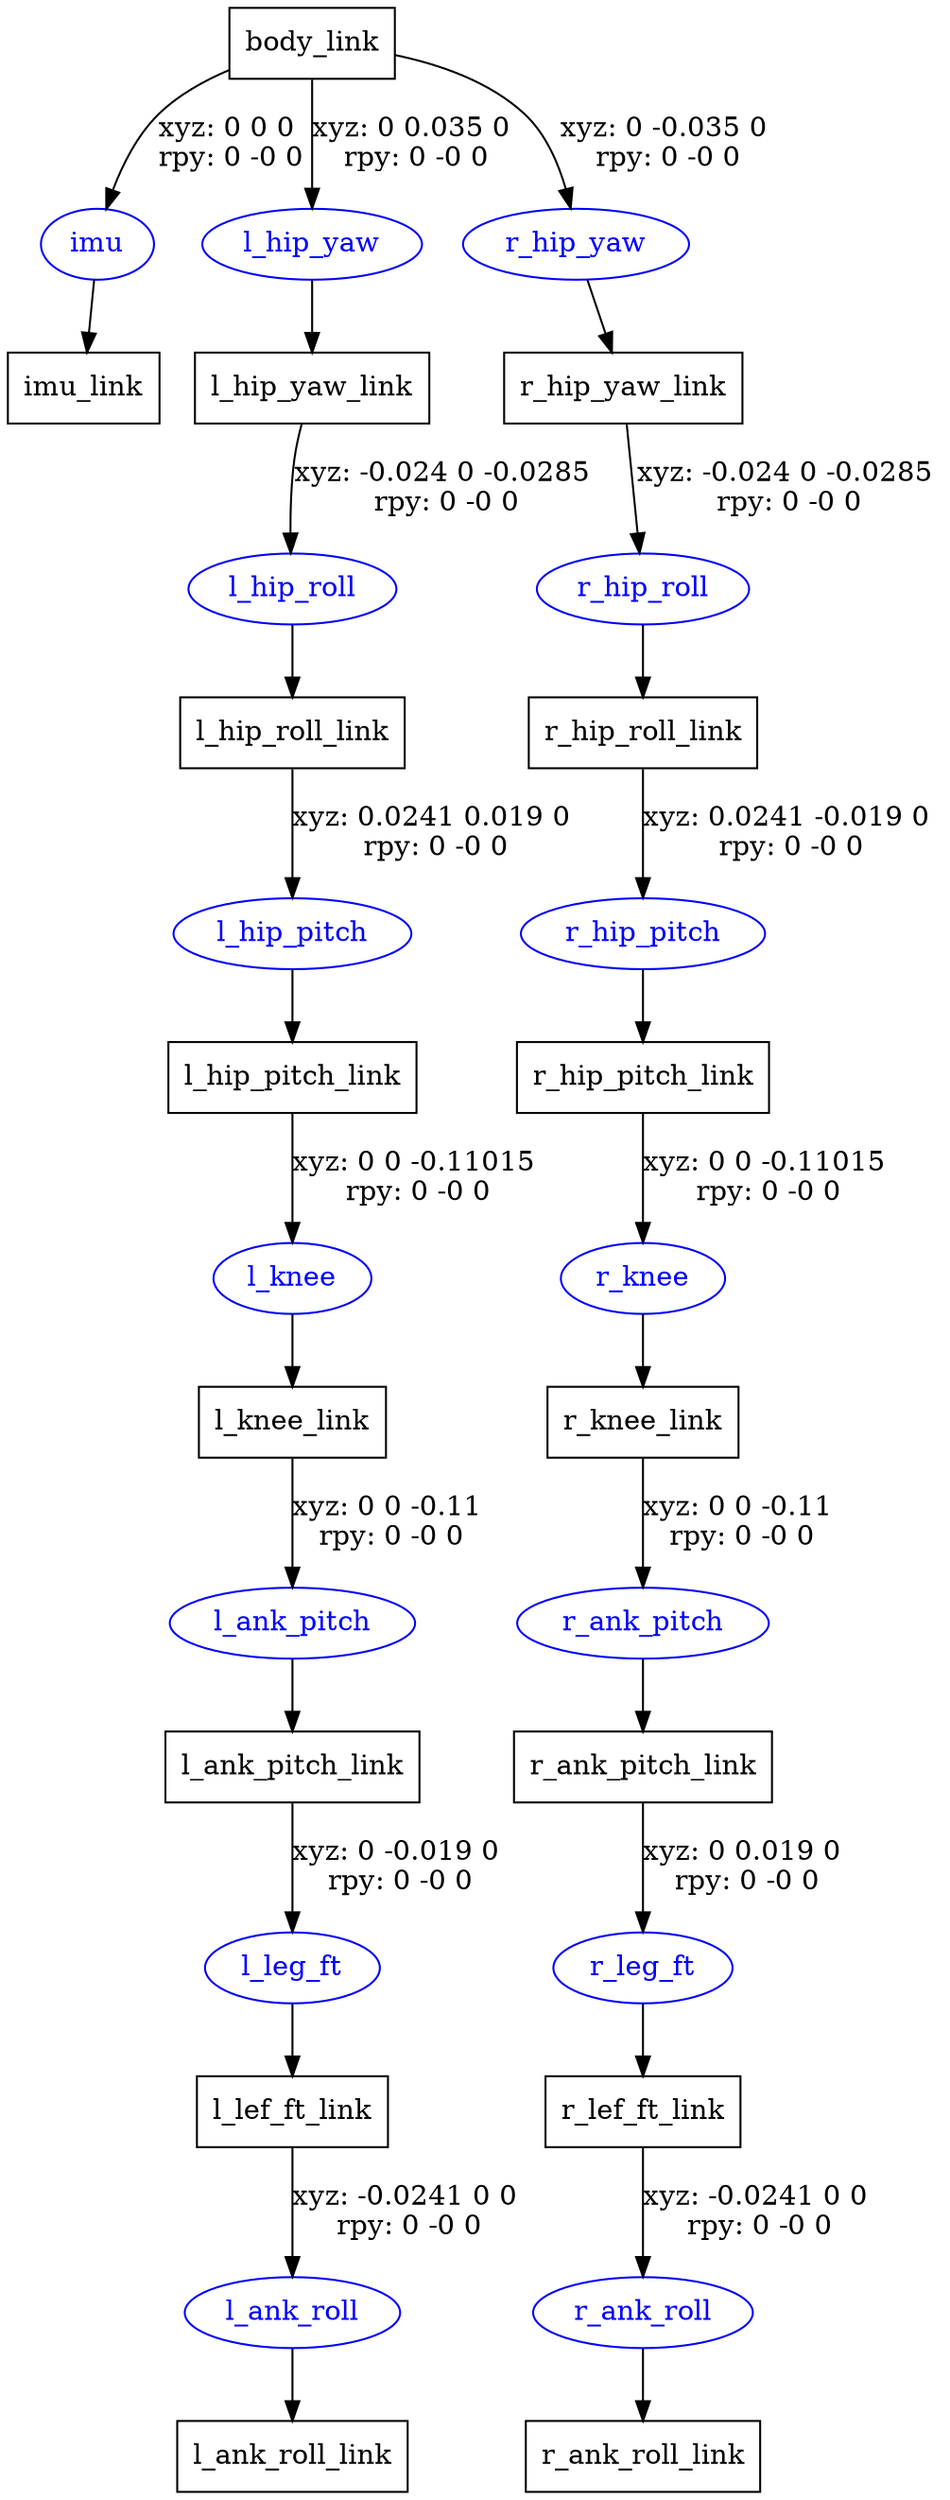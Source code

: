 digraph G {
node [shape=box];
"body_link" [label="body_link"];
"imu_link" [label="imu_link"];
"l_hip_yaw_link" [label="l_hip_yaw_link"];
"l_hip_roll_link" [label="l_hip_roll_link"];
"l_hip_pitch_link" [label="l_hip_pitch_link"];
"l_knee_link" [label="l_knee_link"];
"l_ank_pitch_link" [label="l_ank_pitch_link"];
"l_lef_ft_link" [label="l_lef_ft_link"];
"l_ank_roll_link" [label="l_ank_roll_link"];
"r_hip_yaw_link" [label="r_hip_yaw_link"];
"r_hip_roll_link" [label="r_hip_roll_link"];
"r_hip_pitch_link" [label="r_hip_pitch_link"];
"r_knee_link" [label="r_knee_link"];
"r_ank_pitch_link" [label="r_ank_pitch_link"];
"r_lef_ft_link" [label="r_lef_ft_link"];
"r_ank_roll_link" [label="r_ank_roll_link"];
node [shape=ellipse, color=blue, fontcolor=blue];
"body_link" -> "imu" [label="xyz: 0 0 0 \nrpy: 0 -0 0"]
"imu" -> "imu_link"
"body_link" -> "l_hip_yaw" [label="xyz: 0 0.035 0 \nrpy: 0 -0 0"]
"l_hip_yaw" -> "l_hip_yaw_link"
"l_hip_yaw_link" -> "l_hip_roll" [label="xyz: -0.024 0 -0.0285 \nrpy: 0 -0 0"]
"l_hip_roll" -> "l_hip_roll_link"
"l_hip_roll_link" -> "l_hip_pitch" [label="xyz: 0.0241 0.019 0 \nrpy: 0 -0 0"]
"l_hip_pitch" -> "l_hip_pitch_link"
"l_hip_pitch_link" -> "l_knee" [label="xyz: 0 0 -0.11015 \nrpy: 0 -0 0"]
"l_knee" -> "l_knee_link"
"l_knee_link" -> "l_ank_pitch" [label="xyz: 0 0 -0.11 \nrpy: 0 -0 0"]
"l_ank_pitch" -> "l_ank_pitch_link"
"l_ank_pitch_link" -> "l_leg_ft" [label="xyz: 0 -0.019 0 \nrpy: 0 -0 0"]
"l_leg_ft" -> "l_lef_ft_link"
"l_lef_ft_link" -> "l_ank_roll" [label="xyz: -0.0241 0 0 \nrpy: 0 -0 0"]
"l_ank_roll" -> "l_ank_roll_link"
"body_link" -> "r_hip_yaw" [label="xyz: 0 -0.035 0 \nrpy: 0 -0 0"]
"r_hip_yaw" -> "r_hip_yaw_link"
"r_hip_yaw_link" -> "r_hip_roll" [label="xyz: -0.024 0 -0.0285 \nrpy: 0 -0 0"]
"r_hip_roll" -> "r_hip_roll_link"
"r_hip_roll_link" -> "r_hip_pitch" [label="xyz: 0.0241 -0.019 0 \nrpy: 0 -0 0"]
"r_hip_pitch" -> "r_hip_pitch_link"
"r_hip_pitch_link" -> "r_knee" [label="xyz: 0 0 -0.11015 \nrpy: 0 -0 0"]
"r_knee" -> "r_knee_link"
"r_knee_link" -> "r_ank_pitch" [label="xyz: 0 0 -0.11 \nrpy: 0 -0 0"]
"r_ank_pitch" -> "r_ank_pitch_link"
"r_ank_pitch_link" -> "r_leg_ft" [label="xyz: 0 0.019 0 \nrpy: 0 -0 0"]
"r_leg_ft" -> "r_lef_ft_link"
"r_lef_ft_link" -> "r_ank_roll" [label="xyz: -0.0241 0 0 \nrpy: 0 -0 0"]
"r_ank_roll" -> "r_ank_roll_link"
}
